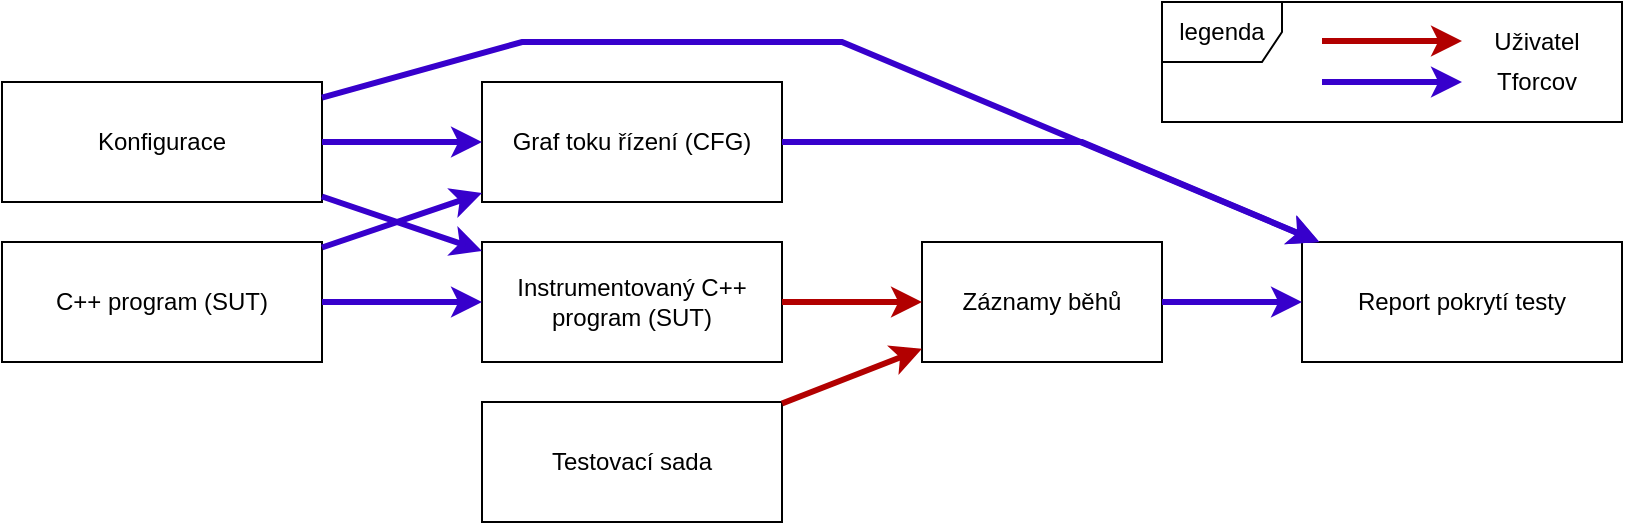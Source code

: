 <mxfile version="18.1.3" type="github">
  <diagram id="PkoTO4GZKmc3V8IWVleu" name="Page-1">
    <mxGraphModel dx="1422" dy="762" grid="1" gridSize="10" guides="1" tooltips="1" connect="1" arrows="1" fold="1" page="1" pageScale="1" pageWidth="827" pageHeight="1169" math="0" shadow="0">
      <root>
        <mxCell id="0" />
        <mxCell id="1" parent="0" />
        <mxCell id="5J12x8IQ41ZzSLyLn22b-1" value="Instrumentovaný C++ program (SUT)" style="rounded=0;whiteSpace=wrap;html=1;" parent="1" vertex="1">
          <mxGeometry x="290" y="220" width="150" height="60" as="geometry" />
        </mxCell>
        <mxCell id="5J12x8IQ41ZzSLyLn22b-2" value="Konfigurace" style="rounded=0;whiteSpace=wrap;html=1;" parent="1" vertex="1">
          <mxGeometry x="50" y="140" width="160" height="60" as="geometry" />
        </mxCell>
        <mxCell id="5J12x8IQ41ZzSLyLn22b-4" value="Report pokrytí testy" style="rounded=0;whiteSpace=wrap;html=1;" parent="1" vertex="1">
          <mxGeometry x="700" y="220" width="160" height="60" as="geometry" />
        </mxCell>
        <mxCell id="HYYbnwNy8RpscYg0V8sw-1" value="Testovací sada" style="rounded=0;whiteSpace=wrap;html=1;" parent="1" vertex="1">
          <mxGeometry x="290" y="300" width="150" height="60" as="geometry" />
        </mxCell>
        <mxCell id="HYYbnwNy8RpscYg0V8sw-2" value="Záznamy běhů" style="rounded=0;whiteSpace=wrap;html=1;" parent="1" vertex="1">
          <mxGeometry x="510" y="220" width="120" height="60" as="geometry" />
        </mxCell>
        <mxCell id="otM4EltuZU-y67WwOIw9-1" value="C++ program (SUT)" style="rounded=0;whiteSpace=wrap;html=1;" vertex="1" parent="1">
          <mxGeometry x="50" y="220" width="160" height="60" as="geometry" />
        </mxCell>
        <mxCell id="otM4EltuZU-y67WwOIw9-2" value="Graf toku řízení (CFG)" style="rounded=0;whiteSpace=wrap;html=1;" vertex="1" parent="1">
          <mxGeometry x="290" y="140" width="150" height="60" as="geometry" />
        </mxCell>
        <mxCell id="otM4EltuZU-y67WwOIw9-11" value="" style="endArrow=classic;html=1;rounded=0;startSize=6;strokeWidth=3;fillColor=#6a00ff;strokeColor=#3700CC;" edge="1" parent="1" source="otM4EltuZU-y67WwOIw9-2" target="5J12x8IQ41ZzSLyLn22b-4">
          <mxGeometry width="50" height="50" relative="1" as="geometry">
            <mxPoint x="540" y="200" as="sourcePoint" />
            <mxPoint x="590" y="150" as="targetPoint" />
            <Array as="points">
              <mxPoint x="590" y="170" />
            </Array>
          </mxGeometry>
        </mxCell>
        <mxCell id="otM4EltuZU-y67WwOIw9-13" value="" style="endArrow=classic;html=1;rounded=0;startSize=6;strokeWidth=3;fillColor=#6a00ff;strokeColor=#3700CC;" edge="1" parent="1" source="HYYbnwNy8RpscYg0V8sw-2" target="5J12x8IQ41ZzSLyLn22b-4">
          <mxGeometry width="50" height="50" relative="1" as="geometry">
            <mxPoint x="550" y="210" as="sourcePoint" />
            <mxPoint x="600" y="160" as="targetPoint" />
          </mxGeometry>
        </mxCell>
        <mxCell id="otM4EltuZU-y67WwOIw9-14" value="" style="endArrow=classic;html=1;rounded=0;startSize=6;strokeWidth=3;fillColor=#e51400;strokeColor=#B20000;" edge="1" parent="1" source="5J12x8IQ41ZzSLyLn22b-1" target="HYYbnwNy8RpscYg0V8sw-2">
          <mxGeometry width="50" height="50" relative="1" as="geometry">
            <mxPoint x="560" y="220" as="sourcePoint" />
            <mxPoint x="610" y="170" as="targetPoint" />
          </mxGeometry>
        </mxCell>
        <mxCell id="otM4EltuZU-y67WwOIw9-15" value="" style="endArrow=classic;html=1;rounded=0;startSize=6;strokeWidth=3;fillColor=#e51400;strokeColor=#B20000;" edge="1" parent="1" source="HYYbnwNy8RpscYg0V8sw-1" target="HYYbnwNy8RpscYg0V8sw-2">
          <mxGeometry width="50" height="50" relative="1" as="geometry">
            <mxPoint x="570" y="230" as="sourcePoint" />
            <mxPoint x="620" y="180" as="targetPoint" />
          </mxGeometry>
        </mxCell>
        <mxCell id="otM4EltuZU-y67WwOIw9-16" value="" style="endArrow=classic;html=1;rounded=0;startSize=6;strokeWidth=3;fillColor=#6a00ff;strokeColor=#3700CC;" edge="1" parent="1" source="otM4EltuZU-y67WwOIw9-1" target="5J12x8IQ41ZzSLyLn22b-1">
          <mxGeometry width="50" height="50" relative="1" as="geometry">
            <mxPoint x="580" y="240" as="sourcePoint" />
            <mxPoint x="630" y="190" as="targetPoint" />
          </mxGeometry>
        </mxCell>
        <mxCell id="otM4EltuZU-y67WwOIw9-17" value="" style="endArrow=classic;html=1;rounded=0;startSize=6;strokeWidth=3;fillColor=#6a00ff;strokeColor=#3700CC;" edge="1" parent="1" source="5J12x8IQ41ZzSLyLn22b-2" target="otM4EltuZU-y67WwOIw9-2">
          <mxGeometry width="50" height="50" relative="1" as="geometry">
            <mxPoint x="590" y="250" as="sourcePoint" />
            <mxPoint x="640" y="200" as="targetPoint" />
          </mxGeometry>
        </mxCell>
        <mxCell id="otM4EltuZU-y67WwOIw9-18" value="" style="endArrow=classic;html=1;rounded=0;startSize=6;strokeWidth=3;fillColor=#6a00ff;strokeColor=#3700CC;" edge="1" parent="1" source="otM4EltuZU-y67WwOIw9-1" target="otM4EltuZU-y67WwOIw9-2">
          <mxGeometry width="50" height="50" relative="1" as="geometry">
            <mxPoint x="600" y="260" as="sourcePoint" />
            <mxPoint x="650" y="210" as="targetPoint" />
          </mxGeometry>
        </mxCell>
        <mxCell id="otM4EltuZU-y67WwOIw9-19" value="" style="endArrow=classic;html=1;rounded=0;startSize=6;strokeWidth=3;fillColor=#6a00ff;strokeColor=#3700CC;" edge="1" parent="1" source="5J12x8IQ41ZzSLyLn22b-2" target="5J12x8IQ41ZzSLyLn22b-1">
          <mxGeometry width="50" height="50" relative="1" as="geometry">
            <mxPoint x="610" y="270" as="sourcePoint" />
            <mxPoint x="660" y="220" as="targetPoint" />
          </mxGeometry>
        </mxCell>
        <mxCell id="otM4EltuZU-y67WwOIw9-21" value="legenda" style="shape=umlFrame;whiteSpace=wrap;html=1;" vertex="1" parent="1">
          <mxGeometry x="630" y="100" width="230" height="60" as="geometry" />
        </mxCell>
        <mxCell id="otM4EltuZU-y67WwOIw9-22" value="" style="endArrow=classic;html=1;rounded=0;startSize=6;strokeWidth=3;fillColor=#e51400;strokeColor=#B20000;" edge="1" parent="1">
          <mxGeometry width="50" height="50" relative="1" as="geometry">
            <mxPoint x="710" y="119.5" as="sourcePoint" />
            <mxPoint x="780" y="119.5" as="targetPoint" />
          </mxGeometry>
        </mxCell>
        <mxCell id="otM4EltuZU-y67WwOIw9-23" value="" style="endArrow=classic;html=1;rounded=0;startSize=6;strokeWidth=3;fillColor=#6a00ff;strokeColor=#3700CC;" edge="1" parent="1">
          <mxGeometry width="50" height="50" relative="1" as="geometry">
            <mxPoint x="710" y="140" as="sourcePoint" />
            <mxPoint x="780" y="140" as="targetPoint" />
          </mxGeometry>
        </mxCell>
        <mxCell id="otM4EltuZU-y67WwOIw9-24" value="Uživatel" style="text;html=1;align=center;verticalAlign=middle;resizable=0;points=[];autosize=1;strokeColor=none;fillColor=none;" vertex="1" parent="1">
          <mxGeometry x="787" y="110" width="60" height="20" as="geometry" />
        </mxCell>
        <mxCell id="otM4EltuZU-y67WwOIw9-26" value="Tforcov" style="text;html=1;align=center;verticalAlign=middle;resizable=0;points=[];autosize=1;strokeColor=none;fillColor=none;" vertex="1" parent="1">
          <mxGeometry x="787" y="130" width="60" height="20" as="geometry" />
        </mxCell>
        <mxCell id="otM4EltuZU-y67WwOIw9-28" value="" style="endArrow=classic;html=1;rounded=0;startSize=6;strokeWidth=3;fillColor=#6a00ff;strokeColor=#3700CC;" edge="1" parent="1" source="5J12x8IQ41ZzSLyLn22b-2" target="5J12x8IQ41ZzSLyLn22b-4">
          <mxGeometry width="50" height="50" relative="1" as="geometry">
            <mxPoint x="220" y="180" as="sourcePoint" />
            <mxPoint x="300" y="180" as="targetPoint" />
            <Array as="points">
              <mxPoint x="310" y="120" />
              <mxPoint x="470" y="120" />
            </Array>
          </mxGeometry>
        </mxCell>
      </root>
    </mxGraphModel>
  </diagram>
</mxfile>
